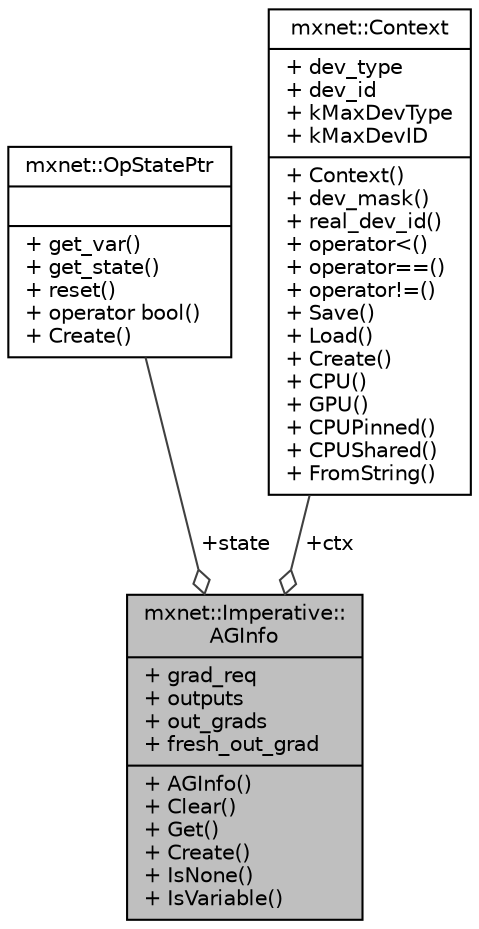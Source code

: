 digraph "mxnet::Imperative::AGInfo"
{
  edge [fontname="Helvetica",fontsize="10",labelfontname="Helvetica",labelfontsize="10"];
  node [fontname="Helvetica",fontsize="10",shape=record];
  Node1 [label="{mxnet::Imperative::\lAGInfo\n|+ grad_req\l+ outputs\l+ out_grads\l+ fresh_out_grad\l|+ AGInfo()\l+ Clear()\l+ Get()\l+ Create()\l+ IsNone()\l+ IsVariable()\l}",height=0.2,width=0.4,color="black", fillcolor="grey75", style="filled", fontcolor="black"];
  Node2 -> Node1 [color="grey25",fontsize="10",style="solid",label=" +state" ,arrowhead="odiamond",fontname="Helvetica"];
  Node2 [label="{mxnet::OpStatePtr\n||+ get_var()\l+ get_state()\l+ reset()\l+ operator bool()\l+ Create()\l}",height=0.2,width=0.4,color="black", fillcolor="white", style="filled",URL="$classmxnet_1_1OpStatePtr.html",tooltip="Operator state. This is a pointer type, its content is mutable even if OpStatePtr is const..."];
  Node3 -> Node1 [color="grey25",fontsize="10",style="solid",label=" +ctx" ,arrowhead="odiamond",fontname="Helvetica"];
  Node3 [label="{mxnet::Context\n|+ dev_type\l+ dev_id\l+ kMaxDevType\l+ kMaxDevID\l|+ Context()\l+ dev_mask()\l+ real_dev_id()\l+ operator\<()\l+ operator==()\l+ operator!=()\l+ Save()\l+ Load()\l+ Create()\l+ CPU()\l+ GPU()\l+ CPUPinned()\l+ CPUShared()\l+ FromString()\l}",height=0.2,width=0.4,color="black", fillcolor="white", style="filled",URL="$structmxnet_1_1Context.html",tooltip="Context information about the execution environment. "];
}
